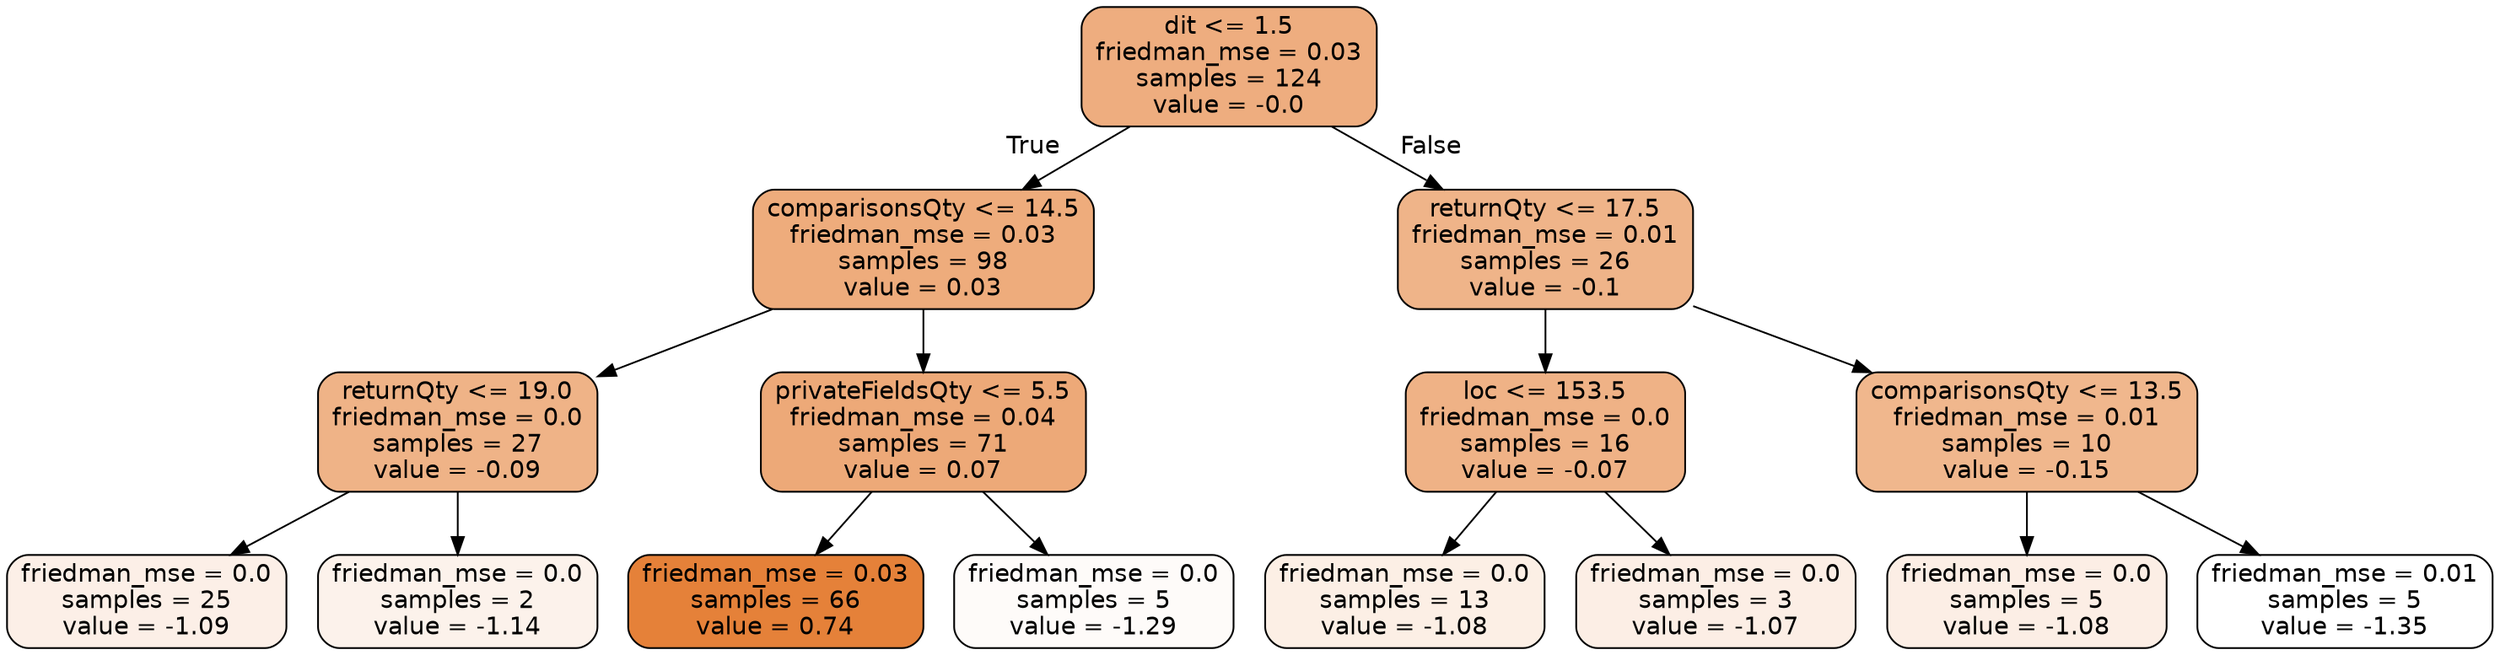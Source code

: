 digraph Tree {
node [shape=box, style="filled, rounded", color="black", fontname="helvetica"] ;
edge [fontname="helvetica"] ;
0 [label="dit <= 1.5\nfriedman_mse = 0.03\nsamples = 124\nvalue = -0.0", fillcolor="#eead7f"] ;
1 [label="comparisonsQty <= 14.5\nfriedman_mse = 0.03\nsamples = 98\nvalue = 0.03", fillcolor="#eeac7c"] ;
0 -> 1 [labeldistance=2.5, labelangle=45, headlabel="True"] ;
3 [label="returnQty <= 19.0\nfriedman_mse = 0.0\nsamples = 27\nvalue = -0.09", fillcolor="#efb387"] ;
1 -> 3 ;
11 [label="friedman_mse = 0.0\nsamples = 25\nvalue = -1.09", fillcolor="#fcefe7"] ;
3 -> 11 ;
12 [label="friedman_mse = 0.0\nsamples = 2\nvalue = -1.14", fillcolor="#fcf2eb"] ;
3 -> 12 ;
4 [label="privateFieldsQty <= 5.5\nfriedman_mse = 0.04\nsamples = 71\nvalue = 0.07", fillcolor="#eda978"] ;
1 -> 4 ;
5 [label="friedman_mse = 0.03\nsamples = 66\nvalue = 0.74", fillcolor="#e58139"] ;
4 -> 5 ;
6 [label="friedman_mse = 0.0\nsamples = 5\nvalue = -1.29", fillcolor="#fefbf9"] ;
4 -> 6 ;
2 [label="returnQty <= 17.5\nfriedman_mse = 0.01\nsamples = 26\nvalue = -0.1", fillcolor="#efb489"] ;
0 -> 2 [labeldistance=2.5, labelangle=-45, headlabel="False"] ;
7 [label="loc <= 153.5\nfriedman_mse = 0.0\nsamples = 16\nvalue = -0.07", fillcolor="#efb286"] ;
2 -> 7 ;
13 [label="friedman_mse = 0.0\nsamples = 13\nvalue = -1.08", fillcolor="#fcefe5"] ;
7 -> 13 ;
14 [label="friedman_mse = 0.0\nsamples = 3\nvalue = -1.07", fillcolor="#fceee5"] ;
7 -> 14 ;
8 [label="comparisonsQty <= 13.5\nfriedman_mse = 0.01\nsamples = 10\nvalue = -0.15", fillcolor="#f0b78d"] ;
2 -> 8 ;
9 [label="friedman_mse = 0.0\nsamples = 5\nvalue = -1.08", fillcolor="#fceee5"] ;
8 -> 9 ;
10 [label="friedman_mse = 0.01\nsamples = 5\nvalue = -1.35", fillcolor="#ffffff"] ;
8 -> 10 ;
}
